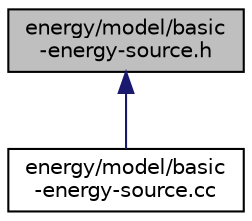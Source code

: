 digraph "energy/model/basic-energy-source.h"
{
  edge [fontname="Helvetica",fontsize="10",labelfontname="Helvetica",labelfontsize="10"];
  node [fontname="Helvetica",fontsize="10",shape=record];
  Node1 [label="energy/model/basic\l-energy-source.h",height=0.2,width=0.4,color="black", fillcolor="grey75", style="filled", fontcolor="black"];
  Node1 -> Node2 [dir="back",color="midnightblue",fontsize="10",style="solid"];
  Node2 [label="energy/model/basic\l-energy-source.cc",height=0.2,width=0.4,color="black", fillcolor="white", style="filled",URL="$d9/ddc/basic-energy-source_8cc.html"];
}
